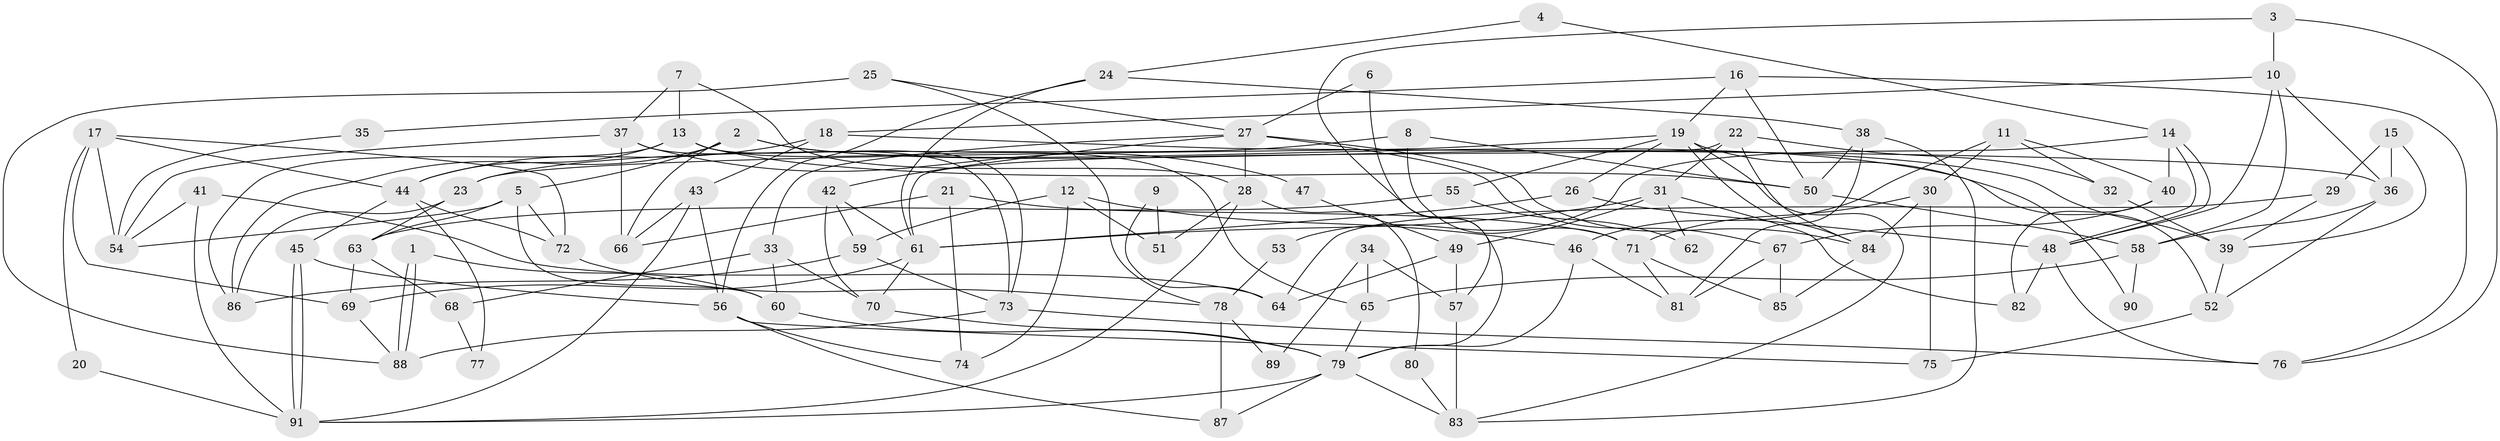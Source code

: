 // coarse degree distribution, {6: 0.13513513513513514, 10: 0.08108108108108109, 11: 0.08108108108108109, 7: 0.05405405405405406, 3: 0.13513513513513514, 5: 0.13513513513513514, 4: 0.13513513513513514, 13: 0.02702702702702703, 2: 0.16216216216216217, 8: 0.05405405405405406}
// Generated by graph-tools (version 1.1) at 2025/51/03/04/25 22:51:05]
// undirected, 91 vertices, 182 edges
graph export_dot {
  node [color=gray90,style=filled];
  1;
  2;
  3;
  4;
  5;
  6;
  7;
  8;
  9;
  10;
  11;
  12;
  13;
  14;
  15;
  16;
  17;
  18;
  19;
  20;
  21;
  22;
  23;
  24;
  25;
  26;
  27;
  28;
  29;
  30;
  31;
  32;
  33;
  34;
  35;
  36;
  37;
  38;
  39;
  40;
  41;
  42;
  43;
  44;
  45;
  46;
  47;
  48;
  49;
  50;
  51;
  52;
  53;
  54;
  55;
  56;
  57;
  58;
  59;
  60;
  61;
  62;
  63;
  64;
  65;
  66;
  67;
  68;
  69;
  70;
  71;
  72;
  73;
  74;
  75;
  76;
  77;
  78;
  79;
  80;
  81;
  82;
  83;
  84;
  85;
  86;
  87;
  88;
  89;
  90;
  91;
  1 -- 60;
  1 -- 88;
  1 -- 88;
  2 -- 5;
  2 -- 66;
  2 -- 39;
  2 -- 52;
  2 -- 86;
  3 -- 79;
  3 -- 76;
  3 -- 10;
  4 -- 14;
  4 -- 24;
  5 -- 54;
  5 -- 60;
  5 -- 63;
  5 -- 72;
  6 -- 57;
  6 -- 27;
  7 -- 13;
  7 -- 28;
  7 -- 37;
  8 -- 71;
  8 -- 23;
  8 -- 50;
  9 -- 51;
  9 -- 64;
  10 -- 18;
  10 -- 36;
  10 -- 48;
  10 -- 58;
  11 -- 32;
  11 -- 40;
  11 -- 30;
  11 -- 46;
  12 -- 46;
  12 -- 59;
  12 -- 51;
  12 -- 74;
  13 -- 73;
  13 -- 50;
  13 -- 44;
  13 -- 65;
  13 -- 86;
  14 -- 48;
  14 -- 48;
  14 -- 40;
  14 -- 53;
  15 -- 39;
  15 -- 36;
  15 -- 29;
  16 -- 50;
  16 -- 19;
  16 -- 35;
  16 -- 76;
  17 -- 69;
  17 -- 44;
  17 -- 20;
  17 -- 54;
  17 -- 72;
  18 -- 44;
  18 -- 43;
  18 -- 36;
  19 -- 26;
  19 -- 83;
  19 -- 23;
  19 -- 55;
  19 -- 84;
  19 -- 90;
  20 -- 91;
  21 -- 66;
  21 -- 71;
  21 -- 74;
  22 -- 61;
  22 -- 84;
  22 -- 31;
  22 -- 32;
  23 -- 86;
  23 -- 63;
  24 -- 61;
  24 -- 56;
  24 -- 38;
  25 -- 78;
  25 -- 27;
  25 -- 88;
  26 -- 48;
  26 -- 61;
  27 -- 42;
  27 -- 84;
  27 -- 28;
  27 -- 33;
  27 -- 67;
  28 -- 91;
  28 -- 51;
  28 -- 80;
  29 -- 39;
  29 -- 64;
  30 -- 75;
  30 -- 71;
  30 -- 84;
  31 -- 61;
  31 -- 49;
  31 -- 62;
  31 -- 82;
  32 -- 39;
  33 -- 70;
  33 -- 60;
  33 -- 68;
  34 -- 57;
  34 -- 65;
  34 -- 89;
  35 -- 54;
  36 -- 52;
  36 -- 58;
  37 -- 73;
  37 -- 47;
  37 -- 54;
  37 -- 66;
  38 -- 50;
  38 -- 81;
  38 -- 83;
  39 -- 52;
  40 -- 82;
  40 -- 67;
  41 -- 91;
  41 -- 54;
  41 -- 64;
  42 -- 70;
  42 -- 59;
  42 -- 61;
  43 -- 56;
  43 -- 91;
  43 -- 66;
  44 -- 72;
  44 -- 45;
  44 -- 77;
  45 -- 91;
  45 -- 91;
  45 -- 56;
  46 -- 81;
  46 -- 79;
  47 -- 49;
  48 -- 76;
  48 -- 82;
  49 -- 64;
  49 -- 57;
  50 -- 58;
  52 -- 75;
  53 -- 78;
  55 -- 63;
  55 -- 62;
  56 -- 74;
  56 -- 75;
  56 -- 87;
  57 -- 83;
  58 -- 65;
  58 -- 90;
  59 -- 86;
  59 -- 73;
  60 -- 79;
  61 -- 69;
  61 -- 70;
  63 -- 68;
  63 -- 69;
  65 -- 79;
  67 -- 85;
  67 -- 81;
  68 -- 77;
  69 -- 88;
  70 -- 79;
  71 -- 81;
  71 -- 85;
  72 -- 78;
  73 -- 76;
  73 -- 88;
  78 -- 87;
  78 -- 89;
  79 -- 83;
  79 -- 87;
  79 -- 91;
  80 -- 83;
  84 -- 85;
}
